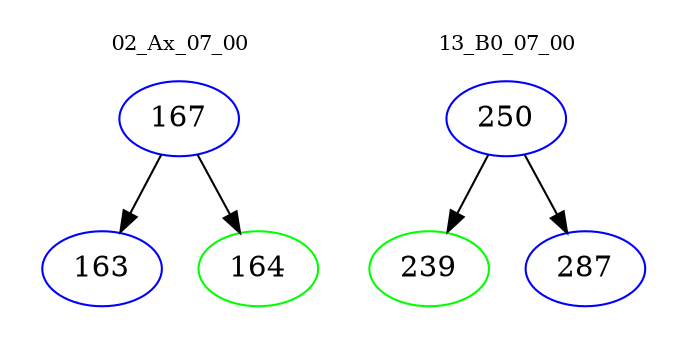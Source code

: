 digraph{
subgraph cluster_0 {
color = white
label = "02_Ax_07_00";
fontsize=10;
T0_167 [label="167", color="blue"]
T0_167 -> T0_163 [color="black"]
T0_163 [label="163", color="blue"]
T0_167 -> T0_164 [color="black"]
T0_164 [label="164", color="green"]
}
subgraph cluster_1 {
color = white
label = "13_B0_07_00";
fontsize=10;
T1_250 [label="250", color="blue"]
T1_250 -> T1_239 [color="black"]
T1_239 [label="239", color="green"]
T1_250 -> T1_287 [color="black"]
T1_287 [label="287", color="blue"]
}
}
